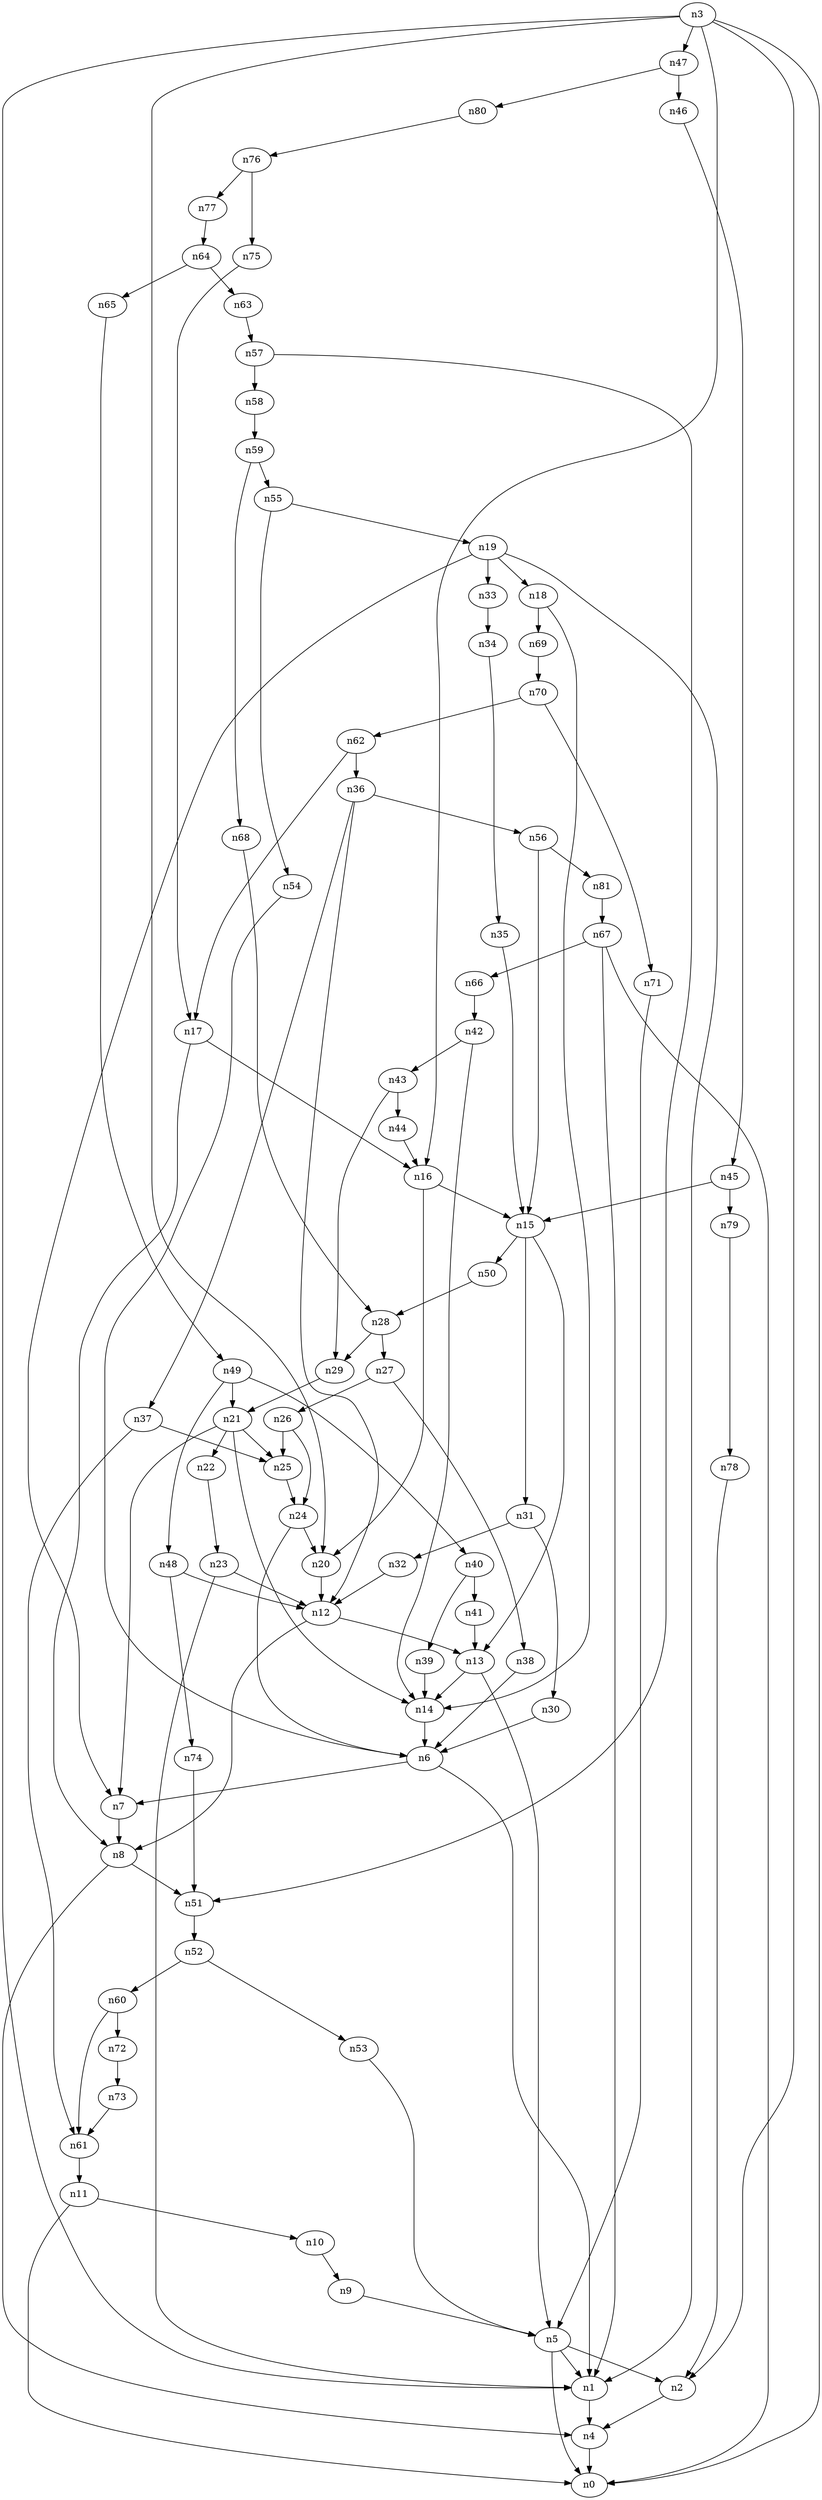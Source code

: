 digraph G {
	n1 -> n4	 [_graphml_id=e4];
	n2 -> n4	 [_graphml_id=e7];
	n3 -> n0	 [_graphml_id=e0];
	n3 -> n1	 [_graphml_id=e3];
	n3 -> n2	 [_graphml_id=e6];
	n3 -> n16	 [_graphml_id=e41];
	n3 -> n20	 [_graphml_id=e29];
	n3 -> n47	 [_graphml_id=e74];
	n4 -> n0	 [_graphml_id=e1];
	n5 -> n0	 [_graphml_id=e2];
	n5 -> n1	 [_graphml_id=e5];
	n5 -> n2	 [_graphml_id=e8];
	n6 -> n1	 [_graphml_id=e9];
	n6 -> n7	 [_graphml_id=e10];
	n7 -> n8	 [_graphml_id=e11];
	n8 -> n4	 [_graphml_id=e12];
	n8 -> n51	 [_graphml_id=e81];
	n9 -> n5	 [_graphml_id=e13];
	n10 -> n9	 [_graphml_id=e14];
	n11 -> n0	 [_graphml_id=e16];
	n11 -> n10	 [_graphml_id=e15];
	n12 -> n8	 [_graphml_id=e17];
	n12 -> n13	 [_graphml_id=e18];
	n13 -> n5	 [_graphml_id=e19];
	n13 -> n14	 [_graphml_id=e20];
	n14 -> n6	 [_graphml_id=e21];
	n15 -> n13	 [_graphml_id=e22];
	n15 -> n31	 [_graphml_id=e48];
	n15 -> n50	 [_graphml_id=e78];
	n16 -> n15	 [_graphml_id=e23];
	n16 -> n20	 [_graphml_id=e80];
	n17 -> n8	 [_graphml_id=e25];
	n17 -> n16	 [_graphml_id=e24];
	n18 -> n14	 [_graphml_id=e26];
	n18 -> n69	 [_graphml_id=e111];
	n19 -> n1	 [_graphml_id=e28];
	n19 -> n7	 [_graphml_id=e31];
	n19 -> n18	 [_graphml_id=e27];
	n19 -> n33	 [_graphml_id=e52];
	n20 -> n12	 [_graphml_id=e30];
	n21 -> n7	 [_graphml_id=e51];
	n21 -> n14	 [_graphml_id=e32];
	n21 -> n22	 [_graphml_id=e33];
	n21 -> n25	 [_graphml_id=e38];
	n22 -> n23	 [_graphml_id=e34];
	n23 -> n1	 [_graphml_id=e61];
	n23 -> n12	 [_graphml_id=e35];
	n24 -> n6	 [_graphml_id=e90];
	n24 -> n20	 [_graphml_id=e36];
	n25 -> n24	 [_graphml_id=e37];
	n26 -> n24	 [_graphml_id=e40];
	n26 -> n25	 [_graphml_id=e39];
	n27 -> n26	 [_graphml_id=e42];
	n27 -> n38	 [_graphml_id=e59];
	n28 -> n27	 [_graphml_id=e43];
	n28 -> n29	 [_graphml_id=e44];
	n29 -> n21	 [_graphml_id=e45];
	n30 -> n6	 [_graphml_id=e46];
	n31 -> n30	 [_graphml_id=e47];
	n31 -> n32	 [_graphml_id=e49];
	n32 -> n12	 [_graphml_id=e50];
	n33 -> n34	 [_graphml_id=e53];
	n34 -> n35	 [_graphml_id=e54];
	n35 -> n15	 [_graphml_id=e55];
	n36 -> n12	 [_graphml_id=e56];
	n36 -> n37	 [_graphml_id=e57];
	n36 -> n56	 [_graphml_id=e89];
	n37 -> n25	 [_graphml_id=e58];
	n37 -> n61	 [_graphml_id=e97];
	n38 -> n6	 [_graphml_id=e60];
	n39 -> n14	 [_graphml_id=e62];
	n40 -> n39	 [_graphml_id=e63];
	n40 -> n41	 [_graphml_id=e64];
	n41 -> n13	 [_graphml_id=e65];
	n42 -> n14	 [_graphml_id=e66];
	n42 -> n43	 [_graphml_id=e67];
	n43 -> n29	 [_graphml_id=e68];
	n43 -> n44	 [_graphml_id=e69];
	n44 -> n16	 [_graphml_id=e70];
	n45 -> n15	 [_graphml_id=e71];
	n45 -> n79	 [_graphml_id=e127];
	n46 -> n45	 [_graphml_id=e72];
	n47 -> n46	 [_graphml_id=e73];
	n47 -> n80	 [_graphml_id=e128];
	n48 -> n12	 [_graphml_id=e75];
	n48 -> n74	 [_graphml_id=e119];
	n49 -> n21	 [_graphml_id=e77];
	n49 -> n40	 [_graphml_id=e100];
	n49 -> n48	 [_graphml_id=e76];
	n50 -> n28	 [_graphml_id=e79];
	n51 -> n52	 [_graphml_id=e82];
	n52 -> n53	 [_graphml_id=e83];
	n52 -> n60	 [_graphml_id=e95];
	n53 -> n5	 [_graphml_id=e84];
	n54 -> n6	 [_graphml_id=e85];
	n55 -> n19	 [_graphml_id=e87];
	n55 -> n54	 [_graphml_id=e86];
	n56 -> n15	 [_graphml_id=e88];
	n56 -> n81	 [_graphml_id=e132];
	n57 -> n51	 [_graphml_id=e91];
	n57 -> n58	 [_graphml_id=e92];
	n58 -> n59	 [_graphml_id=e93];
	n59 -> n55	 [_graphml_id=e94];
	n59 -> n68	 [_graphml_id=e108];
	n60 -> n61	 [_graphml_id=e96];
	n60 -> n72	 [_graphml_id=e115];
	n61 -> n11	 [_graphml_id=e110];
	n62 -> n17	 [_graphml_id=e98];
	n62 -> n36	 [_graphml_id=e99];
	n63 -> n57	 [_graphml_id=e101];
	n64 -> n63	 [_graphml_id=e102];
	n64 -> n65	 [_graphml_id=e103];
	n65 -> n49	 [_graphml_id=e104];
	n66 -> n42	 [_graphml_id=e105];
	n67 -> n0	 [_graphml_id=e130];
	n67 -> n1	 [_graphml_id=e107];
	n67 -> n66	 [_graphml_id=e106];
	n68 -> n28	 [_graphml_id=e109];
	n69 -> n70	 [_graphml_id=e112];
	n70 -> n62	 [_graphml_id=e120];
	n70 -> n71	 [_graphml_id=e113];
	n71 -> n5	 [_graphml_id=e114];
	n72 -> n73	 [_graphml_id=e116];
	n73 -> n61	 [_graphml_id=e117];
	n74 -> n51	 [_graphml_id=e118];
	n75 -> n17	 [_graphml_id=e121];
	n76 -> n75	 [_graphml_id=e122];
	n76 -> n77	 [_graphml_id=e123];
	n77 -> n64	 [_graphml_id=e124];
	n78 -> n2	 [_graphml_id=e125];
	n79 -> n78	 [_graphml_id=e126];
	n80 -> n76	 [_graphml_id=e129];
	n81 -> n67	 [_graphml_id=e131];
}

